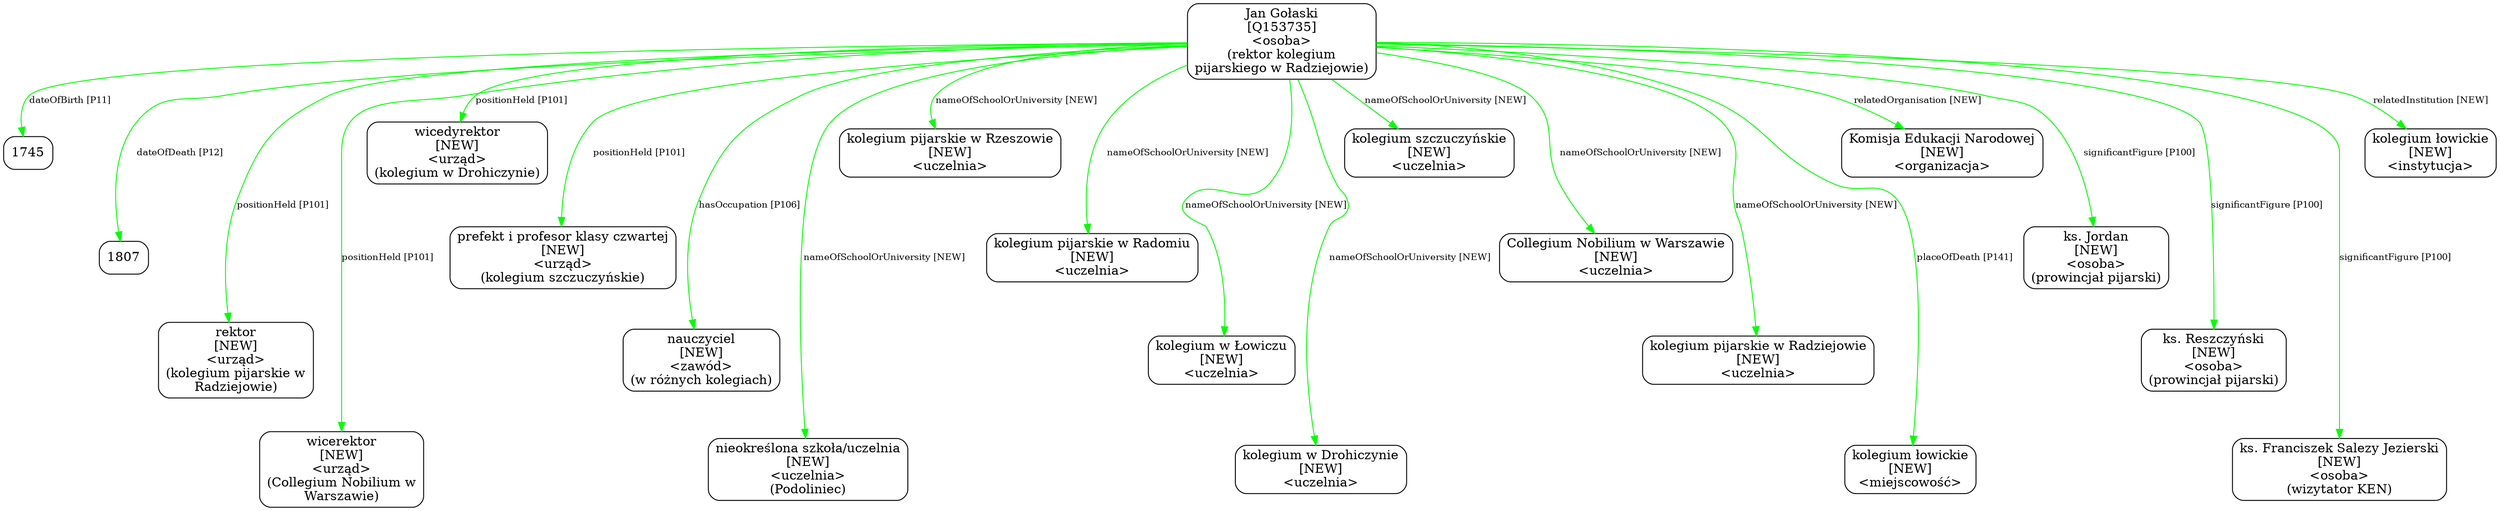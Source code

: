 digraph {
	node [shape=box,
		style=rounded
	];
	edge [fontsize=10];
	"Jan Gołaski
[Q153735]
<osoba>
(rektor kolegium
pijarskiego w Radziejowie)"	[color=black,
		label="Jan Gołaski
[Q153735]
<osoba>
(rektor kolegium
pijarskiego w Radziejowie)"];
	"Jan Gołaski
[Q153735]
<osoba>
(rektor kolegium
pijarskiego w Radziejowie)" -> 1745	[color=green,
		label="dateOfBirth [P11]",
		minlen=1];
	"Jan Gołaski
[Q153735]
<osoba>
(rektor kolegium
pijarskiego w Radziejowie)" -> 1807	[color=green,
		label="dateOfDeath [P12]",
		minlen=2];
	"Jan Gołaski
[Q153735]
<osoba>
(rektor kolegium
pijarskiego w Radziejowie)" -> "rektor
[NEW]
<urząd>
(kolegium pijarskie w
Radziejowie)"	[color=green,
		label="positionHeld [P101]",
		minlen=3];
	"Jan Gołaski
[Q153735]
<osoba>
(rektor kolegium
pijarskiego w Radziejowie)" -> "wicerektor
[NEW]
<urząd>
(Collegium Nobilium w
Warszawie)"	[color=green,
		label="positionHeld [P101]",
		minlen=4];
	"Jan Gołaski
[Q153735]
<osoba>
(rektor kolegium
pijarskiego w Radziejowie)" -> "wicedyrektor
[NEW]
<urząd>
(kolegium w Drohiczynie)"	[color=green,
		label="positionHeld [P101]",
		minlen=1];
	"Jan Gołaski
[Q153735]
<osoba>
(rektor kolegium
pijarskiego w Radziejowie)" -> "prefekt i profesor klasy czwartej
[NEW]
<urząd>
(kolegium szczuczyńskie)"	[color=green,
		label="positionHeld [P101]",
		minlen=2];
	"Jan Gołaski
[Q153735]
<osoba>
(rektor kolegium
pijarskiego w Radziejowie)" -> "nauczyciel
[NEW]
<zawód>
(w różnych kolegiach)"	[color=green,
		label="hasOccupation [P106]",
		minlen=3];
	"Jan Gołaski
[Q153735]
<osoba>
(rektor kolegium
pijarskiego w Radziejowie)" -> "nieokreślona szkoła/uczelnia
[NEW]
<uczelnia>
(Podoliniec)"	[color=green,
		label="nameOfSchoolOrUniversity [NEW]",
		minlen=4];
	"Jan Gołaski
[Q153735]
<osoba>
(rektor kolegium
pijarskiego w Radziejowie)" -> "kolegium pijarskie w Rzeszowie
[NEW]
<uczelnia>"	[color=green,
		label="nameOfSchoolOrUniversity [NEW]",
		minlen=1];
	"Jan Gołaski
[Q153735]
<osoba>
(rektor kolegium
pijarskiego w Radziejowie)" -> "kolegium pijarskie w Radomiu
[NEW]
<uczelnia>"	[color=green,
		label="nameOfSchoolOrUniversity [NEW]",
		minlen=2];
	"Jan Gołaski
[Q153735]
<osoba>
(rektor kolegium
pijarskiego w Radziejowie)" -> "kolegium w Łowiczu
[NEW]
<uczelnia>"	[color=green,
		label="nameOfSchoolOrUniversity [NEW]",
		minlen=3];
	"Jan Gołaski
[Q153735]
<osoba>
(rektor kolegium
pijarskiego w Radziejowie)" -> "kolegium w Drohiczynie
[NEW]
<uczelnia>"	[color=green,
		label="nameOfSchoolOrUniversity [NEW]",
		minlen=4];
	"Jan Gołaski
[Q153735]
<osoba>
(rektor kolegium
pijarskiego w Radziejowie)" -> "kolegium szczuczyńskie
[NEW]
<uczelnia>"	[color=green,
		label="nameOfSchoolOrUniversity [NEW]",
		minlen=1];
	"Jan Gołaski
[Q153735]
<osoba>
(rektor kolegium
pijarskiego w Radziejowie)" -> "Collegium Nobilium w Warszawie
[NEW]
<uczelnia>"	[color=green,
		label="nameOfSchoolOrUniversity [NEW]",
		minlen=2];
	"Jan Gołaski
[Q153735]
<osoba>
(rektor kolegium
pijarskiego w Radziejowie)" -> "kolegium pijarskie w Radziejowie
[NEW]
<uczelnia>"	[color=green,
		label="nameOfSchoolOrUniversity [NEW]",
		minlen=3];
	"Jan Gołaski
[Q153735]
<osoba>
(rektor kolegium
pijarskiego w Radziejowie)" -> "kolegium łowickie
[NEW]
<miejscowość>"	[color=green,
		label="placeOfDeath [P141]",
		minlen=4];
	"Jan Gołaski
[Q153735]
<osoba>
(rektor kolegium
pijarskiego w Radziejowie)" -> "Komisja Edukacji Narodowej
[NEW]
<organizacja>"	[color=green,
		label="relatedOrganisation [NEW]",
		minlen=1];
	"Jan Gołaski
[Q153735]
<osoba>
(rektor kolegium
pijarskiego w Radziejowie)" -> "ks. Jordan
[NEW]
<osoba>
(prowincjał pijarski)"	[color=green,
		label="significantFigure [P100]",
		minlen=2];
	"Jan Gołaski
[Q153735]
<osoba>
(rektor kolegium
pijarskiego w Radziejowie)" -> "ks. Reszczyński
[NEW]
<osoba>
(prowincjał pijarski)"	[color=green,
		label="significantFigure [P100]",
		minlen=3];
	"Jan Gołaski
[Q153735]
<osoba>
(rektor kolegium
pijarskiego w Radziejowie)" -> "ks. Franciszek Salezy Jezierski
[NEW]
<osoba>
(wizytator KEN)"	[color=green,
		label="significantFigure [P100]",
		minlen=4];
	"Jan Gołaski
[Q153735]
<osoba>
(rektor kolegium
pijarskiego w Radziejowie)" -> "kolegium łowickie
[NEW]
<instytucja>"	[color=green,
		label="relatedInstitution [NEW]",
		minlen=1];
}
